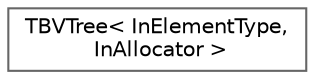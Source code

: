 digraph "Graphical Class Hierarchy"
{
 // INTERACTIVE_SVG=YES
 // LATEX_PDF_SIZE
  bgcolor="transparent";
  edge [fontname=Helvetica,fontsize=10,labelfontname=Helvetica,labelfontsize=10];
  node [fontname=Helvetica,fontsize=10,shape=box,height=0.2,width=0.4];
  rankdir="LR";
  Node0 [id="Node000000",label="TBVTree\< InElementType,\l InAllocator \>",height=0.2,width=0.4,color="grey40", fillcolor="white", style="filled",URL="$d2/d49/structTBVTree.html",tooltip="BVTree - Bounding Volumes Tree."];
}
